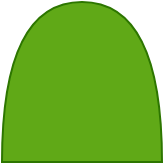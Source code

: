 <mxfile>
    <diagram id="TWIbUeXAzOTXjY93x9dQ" name="第 1 页">
        <mxGraphModel dx="738" dy="614" grid="1" gridSize="10" guides="1" tooltips="1" connect="1" arrows="1" fold="1" page="1" pageScale="1" pageWidth="827" pageHeight="1169" math="0" shadow="0">
            <root>
                <mxCell id="0"/>
                <mxCell id="1" parent="0"/>
                <mxCell id="2" value="" style="shape=or;whiteSpace=wrap;html=1;direction=north;fillColor=#60a917;fontColor=#ffffff;strokeColor=#2D7600;" vertex="1" parent="1">
                    <mxGeometry x="330" y="250" width="80" height="80" as="geometry"/>
                </mxCell>
            </root>
        </mxGraphModel>
    </diagram>
</mxfile>